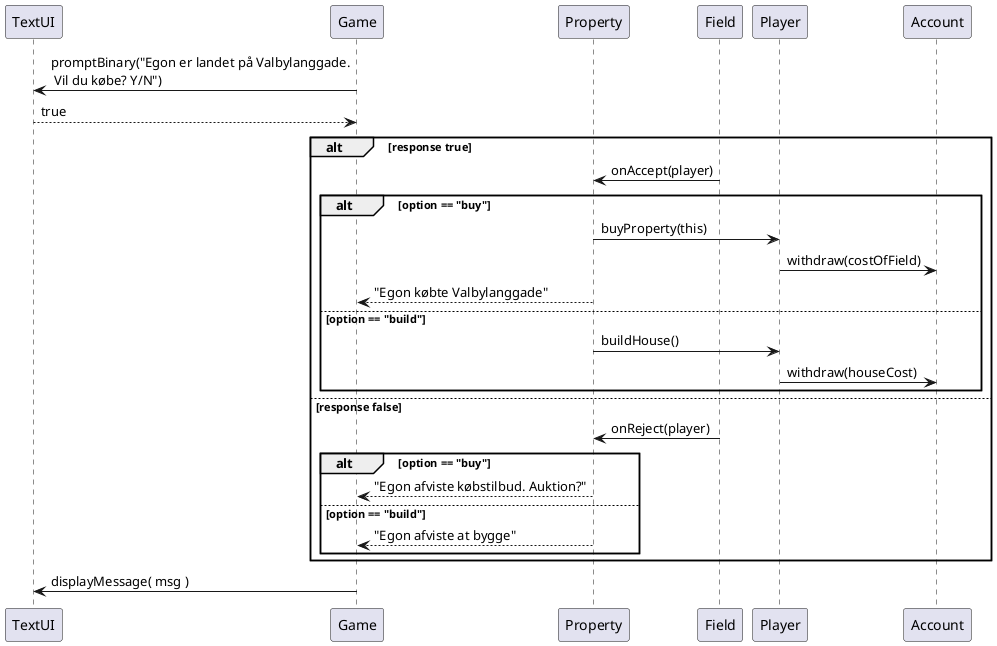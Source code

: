@startuml
'https://plantuml.com/sequence-diagram
participant TextUI as ui
participant Game as game
participant Property  as subField
participant Field  as field

game -> ui:promptBinary("Egon er landet på Valbylanggade.\n Vil du købe? Y/N")
ui --> game: true

'game -> field : msg = processResponse(player, response )

alt response true
    field  -> subField : onAccept(player)

    alt option == "buy"
        subField  -> Player: buyProperty(this)
        Player -> Account : withdraw(costOfField)
        subField --> game : "Egon købte Valbylanggade"

    else option == "build"
             subField -> Player: buildHouse()
             Player -> Account : withdraw(houseCost)

    end

else response false
    field -> subField : onReject(player)
        alt option == "buy"
            subField --> game: "Egon afviste købstilbud. Auktion?"

        else option == "build"
              subField --> game: "Egon afviste at bygge"

        end

    end


game -> ui : displayMessage( msg )

@enduml